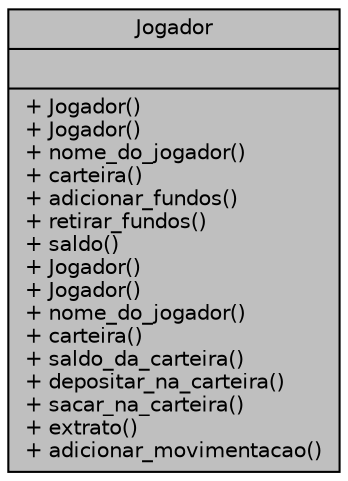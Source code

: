 digraph "Jogador"
{
 // LATEX_PDF_SIZE
  edge [fontname="Helvetica",fontsize="10",labelfontname="Helvetica",labelfontsize="10"];
  node [fontname="Helvetica",fontsize="10",shape=record];
  Node1 [label="{Jogador\n||+ Jogador()\l+ Jogador()\l+ nome_do_jogador()\l+ carteira()\l+ adicionar_fundos()\l+ retirar_fundos()\l+ saldo()\l+ Jogador()\l+ Jogador()\l+ nome_do_jogador()\l+ carteira()\l+ saldo_da_carteira()\l+ depositar_na_carteira()\l+ sacar_na_carteira()\l+ extrato()\l+ adicionar_movimentacao()\l}",height=0.2,width=0.4,color="black", fillcolor="grey75", style="filled", fontcolor="black",tooltip="Classe que representa um jogador."];
}
